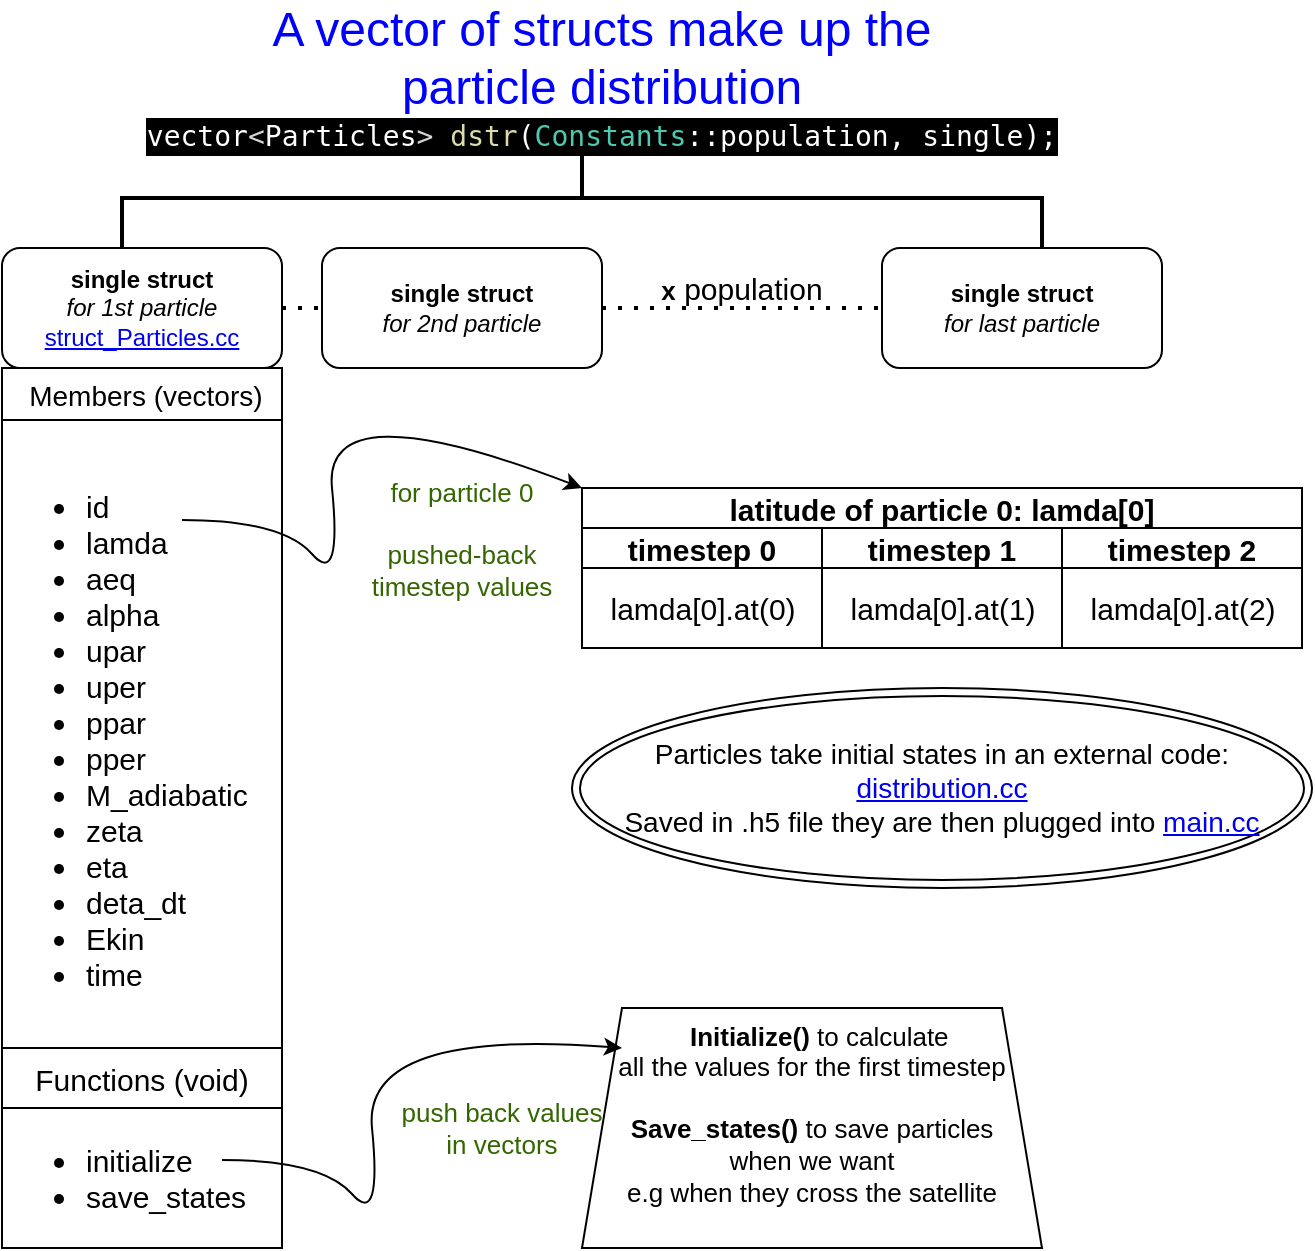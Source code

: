 <mxfile version="16.5.3" type="github"><diagram id="bemMoleXZfuhMmkkz1va" name="Page-1"><mxGraphModel dx="1021" dy="501" grid="1" gridSize="10" guides="1" tooltips="1" connect="1" arrows="1" fold="1" page="1" pageScale="1" pageWidth="850" pageHeight="1100" math="0" shadow="0"><root><mxCell id="0"/><mxCell id="1" parent="0"/><mxCell id="y-wYnsm1gAlOQbvz9im--1" value="&lt;div&gt;&lt;div&gt;&lt;b&gt;single struct&lt;/b&gt;&lt;/div&gt;&lt;div&gt;&lt;i&gt;for 1st particle&lt;/i&gt;&lt;/div&gt;&lt;/div&gt;&lt;div&gt;&lt;a href=&quot;https://github.com/Vasichar11/Particle-Tracing-Earth/blob/main/Telescope/src/tracer/struct_Particles.cc&quot;&gt;struct_Particles.cc&lt;/a&gt;&lt;br&gt;&lt;/div&gt;" style="rounded=1;whiteSpace=wrap;html=1;" vertex="1" parent="1"><mxGeometry x="80" y="150" width="140" height="60" as="geometry"/></mxCell><mxCell id="y-wYnsm1gAlOQbvz9im--3" value="" style="endArrow=none;dashed=1;html=1;dashPattern=1 3;strokeWidth=2;rounded=0;exitX=1;exitY=0.5;exitDx=0;exitDy=0;entryX=0;entryY=0.5;entryDx=0;entryDy=0;startArrow=none;" edge="1" parent="1" source="y-wYnsm1gAlOQbvz9im--6"><mxGeometry width="50" height="50" relative="1" as="geometry"><mxPoint x="400" y="220" as="sourcePoint"/><mxPoint x="610" y="180" as="targetPoint"/></mxGeometry></mxCell><mxCell id="y-wYnsm1gAlOQbvz9im--5" value="&lt;font style=&quot;font-size: 13px&quot;&gt;&lt;b&gt;x&lt;/b&gt;&lt;font style=&quot;font-size: 15px&quot;&gt; population&lt;/font&gt;&lt;/font&gt;" style="text;html=1;strokeColor=none;fillColor=none;align=center;verticalAlign=middle;whiteSpace=wrap;rounded=0;" vertex="1" parent="1"><mxGeometry x="380" y="150" width="140" height="40" as="geometry"/></mxCell><mxCell id="y-wYnsm1gAlOQbvz9im--7" value="&lt;div&gt;&lt;b&gt;single&lt;/b&gt;&lt;i&gt; &lt;/i&gt;&lt;b&gt;struct &lt;/b&gt;&lt;i&gt;&lt;br&gt;&lt;/i&gt;&lt;/div&gt;&lt;div&gt;&lt;i&gt;for 2nd particle&lt;/i&gt;&lt;br&gt;&lt;/div&gt;" style="rounded=1;whiteSpace=wrap;html=1;" vertex="1" parent="1"><mxGeometry x="240" y="150" width="140" height="60" as="geometry"/></mxCell><mxCell id="y-wYnsm1gAlOQbvz9im--8" value="" style="endArrow=none;dashed=1;html=1;dashPattern=1 3;strokeWidth=2;rounded=0;exitX=1;exitY=0.5;exitDx=0;exitDy=0;entryX=0;entryY=0.5;entryDx=0;entryDy=0;" edge="1" parent="1" source="y-wYnsm1gAlOQbvz9im--1" target="y-wYnsm1gAlOQbvz9im--7"><mxGeometry width="50" height="50" relative="1" as="geometry"><mxPoint x="200" y="180" as="sourcePoint"/><mxPoint x="610" y="180" as="targetPoint"/></mxGeometry></mxCell><mxCell id="y-wYnsm1gAlOQbvz9im--6" value="&lt;div&gt;&lt;b&gt;single&lt;/b&gt;&lt;i&gt; &lt;/i&gt;&lt;b&gt;struct&lt;/b&gt;&lt;/div&gt;&lt;div&gt;&lt;i&gt; for last particle&lt;/i&gt;&lt;br&gt;&lt;/div&gt;" style="rounded=1;whiteSpace=wrap;html=1;" vertex="1" parent="1"><mxGeometry x="520" y="150" width="140" height="60" as="geometry"/></mxCell><mxCell id="y-wYnsm1gAlOQbvz9im--9" value="" style="endArrow=none;dashed=1;html=1;dashPattern=1 3;strokeWidth=2;rounded=0;exitX=1;exitY=0.5;exitDx=0;exitDy=0;entryX=0;entryY=0.5;entryDx=0;entryDy=0;startArrow=none;" edge="1" parent="1" source="y-wYnsm1gAlOQbvz9im--7" target="y-wYnsm1gAlOQbvz9im--6"><mxGeometry width="50" height="50" relative="1" as="geometry"><mxPoint x="370" y="180" as="sourcePoint"/><mxPoint x="610" y="180" as="targetPoint"/></mxGeometry></mxCell><mxCell id="y-wYnsm1gAlOQbvz9im--15" value=" Members (vectors)" style="swimlane;fontStyle=0;childLayout=stackLayout;horizontal=1;startSize=26;horizontalStack=0;resizeParent=1;resizeParentMax=0;resizeLast=0;collapsible=1;marginBottom=0;align=center;fontSize=14;" vertex="1" parent="1"><mxGeometry x="80" y="210" width="140" height="346" as="geometry"/></mxCell><mxCell id="y-wYnsm1gAlOQbvz9im--48" value="" style="curved=1;endArrow=classic;html=1;rounded=0;fontFamily=Helvetica;fontSize=15;fontColor=#000000;entryX=0;entryY=0;entryDx=0;entryDy=0;" edge="1" parent="y-wYnsm1gAlOQbvz9im--15" target="y-wYnsm1gAlOQbvz9im--40"><mxGeometry width="50" height="50" relative="1" as="geometry"><mxPoint x="90" y="76" as="sourcePoint"/><mxPoint x="140" y="26" as="targetPoint"/><Array as="points"><mxPoint x="140" y="76"/><mxPoint x="170" y="110"/><mxPoint x="160" y="10"/></Array></mxGeometry></mxCell><mxCell id="y-wYnsm1gAlOQbvz9im--19" value="&lt;div align=&quot;left&quot;&gt;&lt;ul&gt;&lt;li&gt;id&lt;/li&gt;&lt;li&gt;lamda&lt;/li&gt;&lt;li&gt;aeq&lt;/li&gt;&lt;li&gt;alpha&lt;/li&gt;&lt;li&gt;upar&lt;/li&gt;&lt;li&gt;uper&lt;/li&gt;&lt;li&gt;ppar&lt;/li&gt;&lt;li&gt;pper&lt;/li&gt;&lt;li&gt;M_adiabatic&lt;/li&gt;&lt;li&gt;zeta&lt;/li&gt;&lt;li&gt;eta&lt;/li&gt;&lt;li&gt;deta_dt&lt;/li&gt;&lt;li&gt;Ekin&lt;/li&gt;&lt;li&gt;time&lt;/li&gt;&lt;/ul&gt;&lt;/div&gt;" style="text;html=1;align=left;verticalAlign=middle;resizable=0;points=[];autosize=1;strokeColor=none;fillColor=none;fontSize=15;" vertex="1" parent="y-wYnsm1gAlOQbvz9im--15"><mxGeometry y="26" width="140" height="320" as="geometry"/></mxCell><mxCell id="y-wYnsm1gAlOQbvz9im--20" value="&lt;div&gt;A vector of structs make up the&lt;/div&gt;&lt;div&gt; particle distribution&lt;/div&gt;&lt;div&gt;&lt;div style=&quot;color: rgb(255 , 255 , 255) ; background-color: rgb(0 , 0 , 0) ; font-family: &amp;#34;droid sans mono&amp;#34; , &amp;#34;monospace&amp;#34; , monospace , &amp;#34;droid sans fallback&amp;#34; ; font-weight: normal ; font-size: 14px ; line-height: 19px&quot;&gt;&lt;div&gt;&lt;span style=&quot;color: #ffffff&quot;&gt;vector&lt;/span&gt;&lt;span style=&quot;color: #d4d4d4&quot;&gt;&amp;lt;&lt;/span&gt;&lt;span style=&quot;color: #ffffff&quot;&gt;Particles&lt;/span&gt;&lt;span style=&quot;color: #d4d4d4&quot;&gt;&amp;gt;&lt;/span&gt;&lt;span style=&quot;color: #ffffff&quot;&gt; &lt;/span&gt;&lt;span style=&quot;color: #dcdcaa&quot;&gt;dstr&lt;/span&gt;&lt;span style=&quot;color: #ffffff&quot;&gt;(&lt;/span&gt;&lt;span style=&quot;color: #4ec9b0&quot;&gt;Constants&lt;/span&gt;&lt;span style=&quot;color: #ffffff&quot;&gt;::population, single);&lt;/span&gt;&lt;/div&gt;&lt;/div&gt;&lt;/div&gt;" style="text;html=1;strokeColor=none;fillColor=none;align=center;verticalAlign=middle;whiteSpace=wrap;rounded=0;fontSize=24;fontFamily=Helvetica;fontColor=#0000FF;" vertex="1" parent="1"><mxGeometry x="90" y="50" width="580" height="30" as="geometry"/></mxCell><mxCell id="y-wYnsm1gAlOQbvz9im--40" value="latitude of particle 0: lamda[0]" style="swimlane;childLayout=stackLayout;resizeParent=1;resizeParentMax=0;startSize=20;fontFamily=Helvetica;fontSize=15;fontColor=#000000;" vertex="1" parent="1"><mxGeometry x="370" y="270" width="360" height="80" as="geometry"/></mxCell><mxCell id="y-wYnsm1gAlOQbvz9im--41" value="timestep 0" style="swimlane;startSize=20;fontFamily=Helvetica;fontSize=15;fontColor=#000000;" vertex="1" parent="y-wYnsm1gAlOQbvz9im--40"><mxGeometry y="20" width="120" height="60" as="geometry"/></mxCell><mxCell id="y-wYnsm1gAlOQbvz9im--45" value="lamda[0].at(0)" style="text;html=1;align=center;verticalAlign=middle;resizable=0;points=[];autosize=1;strokeColor=none;fillColor=none;fontSize=15;fontFamily=Helvetica;fontColor=#000000;" vertex="1" parent="y-wYnsm1gAlOQbvz9im--41"><mxGeometry x="5" y="30" width="110" height="20" as="geometry"/></mxCell><mxCell id="y-wYnsm1gAlOQbvz9im--42" value="timestep 1" style="swimlane;startSize=20;fontFamily=Helvetica;fontSize=15;fontColor=#000000;" vertex="1" parent="y-wYnsm1gAlOQbvz9im--40"><mxGeometry x="120" y="20" width="120" height="60" as="geometry"/></mxCell><mxCell id="y-wYnsm1gAlOQbvz9im--46" value="lamda[0].at(1)" style="text;html=1;align=center;verticalAlign=middle;resizable=0;points=[];autosize=1;strokeColor=none;fillColor=none;fontSize=15;fontFamily=Helvetica;fontColor=#000000;" vertex="1" parent="y-wYnsm1gAlOQbvz9im--42"><mxGeometry x="5" y="30" width="110" height="20" as="geometry"/></mxCell><mxCell id="y-wYnsm1gAlOQbvz9im--43" value="timestep 2" style="swimlane;startSize=20;fontFamily=Helvetica;fontSize=15;fontColor=#000000;" vertex="1" parent="y-wYnsm1gAlOQbvz9im--40"><mxGeometry x="240" y="20" width="120" height="60" as="geometry"/></mxCell><mxCell id="y-wYnsm1gAlOQbvz9im--47" value="lamda[0].at(2)" style="text;html=1;align=center;verticalAlign=middle;resizable=0;points=[];autosize=1;strokeColor=none;fillColor=none;fontSize=15;fontFamily=Helvetica;fontColor=#000000;" vertex="1" parent="y-wYnsm1gAlOQbvz9im--43"><mxGeometry x="5" y="30" width="110" height="20" as="geometry"/></mxCell><mxCell id="y-wYnsm1gAlOQbvz9im--71" value="&lt;br style=&quot;font-size: 13px;&quot;&gt;&lt;div style=&quot;font-size: 13px;&quot;&gt;&lt;font style=&quot;font-size: 13px;&quot; color=&quot;#336600&quot;&gt;&lt;br style=&quot;font-size: 13px;&quot;&gt;&lt;/font&gt;&lt;/div&gt;&lt;div style=&quot;font-size: 13px;&quot;&gt;&lt;font style=&quot;font-size: 13px;&quot; color=&quot;#336600&quot;&gt;for particle 0&lt;/font&gt;&lt;/div&gt;&lt;div style=&quot;font-size: 13px;&quot;&gt;&lt;font style=&quot;font-size: 13px;&quot; color=&quot;#336600&quot;&gt;&lt;br style=&quot;font-size: 13px;&quot;&gt;&lt;/font&gt;&lt;/div&gt;&lt;div style=&quot;font-size: 13px;&quot;&gt;&lt;div style=&quot;font-size: 13px;&quot;&gt;&lt;font style=&quot;font-size: 13px;&quot; color=&quot;#336600&quot;&gt;pushed-back &lt;br style=&quot;font-size: 13px;&quot;&gt;&lt;/font&gt;&lt;/div&gt;&lt;font style=&quot;font-size: 13px;&quot; color=&quot;#336600&quot;&gt;timestep values&lt;/font&gt;&lt;/div&gt;" style="text;html=1;strokeColor=none;fillColor=none;align=center;verticalAlign=middle;whiteSpace=wrap;rounded=0;fontFamily=Helvetica;fontSize=13;fontColor=#000000;" vertex="1" parent="1"><mxGeometry x="240" y="270" width="140" height="20" as="geometry"/></mxCell><mxCell id="y-wYnsm1gAlOQbvz9im--80" value="&lt;div style=&quot;font-size: 13px&quot; align=&quot;center&quot;&gt;&lt;font style=&quot;font-size: 13px&quot; color=&quot;#000000&quot;&gt;&amp;nbsp;&lt;b&gt; Initialize()&lt;/b&gt; to calculate&lt;/font&gt;&lt;/div&gt;&lt;div style=&quot;font-size: 13px&quot; align=&quot;center&quot;&gt;&lt;font style=&quot;font-size: 13px&quot; color=&quot;#000000&quot;&gt;all the values for the first timestep&lt;/font&gt;&lt;/div&gt;&lt;div style=&quot;font-size: 13px&quot; align=&quot;center&quot;&gt;&lt;font style=&quot;font-size: 13px&quot;&gt;&lt;br&gt;&lt;/font&gt;&lt;/div&gt;&lt;div style=&quot;font-size: 13px&quot; align=&quot;center&quot;&gt;&lt;font style=&quot;font-size: 13px&quot; color=&quot;#000000&quot;&gt;&lt;b&gt;Save_states()&lt;/b&gt; to save particles &lt;br&gt;&lt;/font&gt;&lt;/div&gt;&lt;div style=&quot;font-size: 13px&quot; align=&quot;center&quot;&gt;&lt;font style=&quot;font-size: 13px&quot; color=&quot;#000000&quot;&gt;when we want &lt;br&gt;&lt;/font&gt;&lt;/div&gt;&lt;div style=&quot;font-size: 13px&quot; align=&quot;center&quot;&gt;&lt;font style=&quot;font-size: 13px&quot; color=&quot;#000000&quot;&gt;e.g when they cross the satellite&lt;/font&gt;&lt;/div&gt;&lt;div align=&quot;center&quot;&gt;&lt;br&gt;&lt;/div&gt;" style="shape=trapezoid;perimeter=trapezoidPerimeter;whiteSpace=wrap;html=1;fixedSize=1;fontFamily=Helvetica;fontSize=12;fontColor=#336600;align=center;" vertex="1" parent="1"><mxGeometry x="370" y="530" width="230" height="120" as="geometry"/></mxCell><mxCell id="y-wYnsm1gAlOQbvz9im--83" value="Functions (void)" style="swimlane;fontStyle=0;childLayout=stackLayout;horizontal=1;startSize=30;horizontalStack=0;resizeParent=1;resizeParentMax=0;resizeLast=0;collapsible=1;marginBottom=0;fontFamily=Helvetica;fontSize=15;fontColor=#000000;" vertex="1" parent="1"><mxGeometry x="80" y="550" width="140" height="100" as="geometry"/></mxCell><mxCell id="y-wYnsm1gAlOQbvz9im--87" value="&lt;div align=&quot;left&quot;&gt;&lt;ul&gt;&lt;li&gt;initialize&lt;/li&gt;&lt;li&gt;save_states&lt;/li&gt;&lt;/ul&gt;&lt;/div&gt;" style="text;html=1;strokeColor=none;fillColor=none;align=left;verticalAlign=middle;whiteSpace=wrap;rounded=0;fontFamily=Helvetica;fontSize=15;fontColor=#000000;" vertex="1" parent="y-wYnsm1gAlOQbvz9im--83"><mxGeometry y="30" width="140" height="70" as="geometry"/></mxCell><mxCell id="y-wYnsm1gAlOQbvz9im--89" value="" style="curved=1;endArrow=classic;html=1;rounded=0;fontFamily=Helvetica;fontSize=15;fontColor=#000000;" edge="1" parent="1"><mxGeometry width="50" height="50" relative="1" as="geometry"><mxPoint x="190" y="606.0" as="sourcePoint"/><mxPoint x="390" y="550" as="targetPoint"/><Array as="points"><mxPoint x="240" y="606"/><mxPoint x="270" y="640"/><mxPoint x="260" y="540"/></Array></mxGeometry></mxCell><mxCell id="y-wYnsm1gAlOQbvz9im--96" value="&lt;div style=&quot;font-size: 13px&quot;&gt;&lt;font style=&quot;font-size: 13px&quot; color=&quot;#336600&quot;&gt;push back values&lt;/font&gt;&lt;/div&gt;&lt;div style=&quot;font-size: 13px&quot;&gt;&lt;font style=&quot;font-size: 13px&quot; color=&quot;#336600&quot;&gt;in vectors&lt;/font&gt;&lt;/div&gt;" style="text;html=1;strokeColor=none;fillColor=none;align=center;verticalAlign=middle;whiteSpace=wrap;rounded=0;fontFamily=Helvetica;fontSize=12;fontColor=#000000;" vertex="1" parent="1"><mxGeometry x="260" y="580" width="140" height="20" as="geometry"/></mxCell><mxCell id="y-wYnsm1gAlOQbvz9im--100" value="" style="strokeWidth=2;html=1;shape=mxgraph.flowchart.annotation_2;align=left;labelPosition=right;pointerEvents=1;fontFamily=Helvetica;fontSize=13;fontColor=#000000;direction=south;" vertex="1" parent="1"><mxGeometry x="140" y="100" width="460" height="50" as="geometry"/></mxCell><mxCell id="y-wYnsm1gAlOQbvz9im--105" value="&lt;div style=&quot;font-size: 14px&quot;&gt;&lt;font style=&quot;font-size: 14px&quot;&gt;Particles take initial states in an external code: &lt;br&gt;&lt;/font&gt;&lt;/div&gt;&lt;div style=&quot;font-size: 14px&quot;&gt;&lt;font style=&quot;font-size: 14px&quot;&gt;&lt;a href=&quot;https://github.com/Vasichar11/Particle-Tracing-Earth/blob/main/Telescope/src/distribution/distribution.cc&quot;&gt;distribution.cc&lt;/a&gt;&lt;/font&gt;&lt;/div&gt;&lt;div style=&quot;font-size: 14px&quot;&gt;&lt;font style=&quot;font-size: 14px&quot;&gt;Saved in .h5 file they are then plugged into &lt;a href=&quot;https://github.com/Vasichar11/Particle-Tracing-Earth/blob/main/Telescope/src/tracer/main.cc&quot;&gt;main.cc&lt;/a&gt;&lt;br&gt;&lt;/font&gt;&lt;/div&gt;" style="ellipse;shape=doubleEllipse;whiteSpace=wrap;html=1;fontFamily=Helvetica;fontSize=13;fontColor=#000000;" vertex="1" parent="1"><mxGeometry x="365" y="370" width="370" height="100" as="geometry"/></mxCell></root></mxGraphModel></diagram></mxfile>